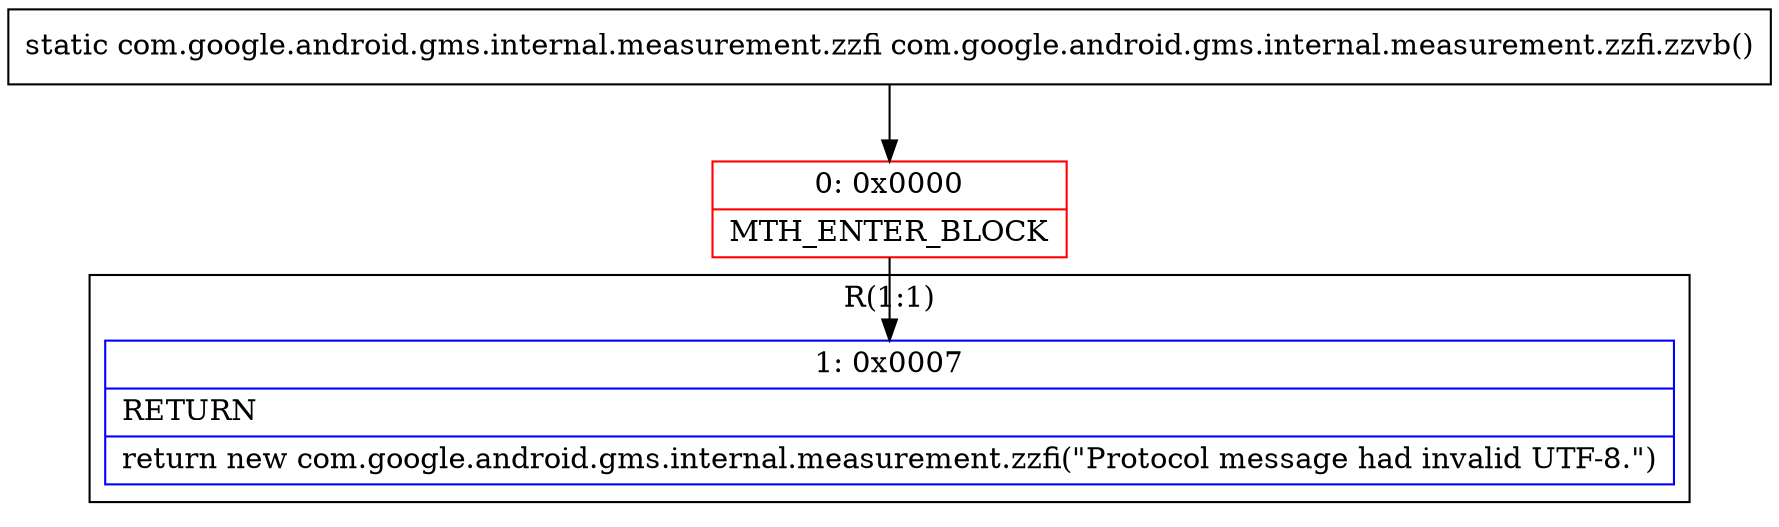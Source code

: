 digraph "CFG forcom.google.android.gms.internal.measurement.zzfi.zzvb()Lcom\/google\/android\/gms\/internal\/measurement\/zzfi;" {
subgraph cluster_Region_2084929093 {
label = "R(1:1)";
node [shape=record,color=blue];
Node_1 [shape=record,label="{1\:\ 0x0007|RETURN\l|return new com.google.android.gms.internal.measurement.zzfi(\"Protocol message had invalid UTF\-8.\")\l}"];
}
Node_0 [shape=record,color=red,label="{0\:\ 0x0000|MTH_ENTER_BLOCK\l}"];
MethodNode[shape=record,label="{static com.google.android.gms.internal.measurement.zzfi com.google.android.gms.internal.measurement.zzfi.zzvb() }"];
MethodNode -> Node_0;
Node_0 -> Node_1;
}


